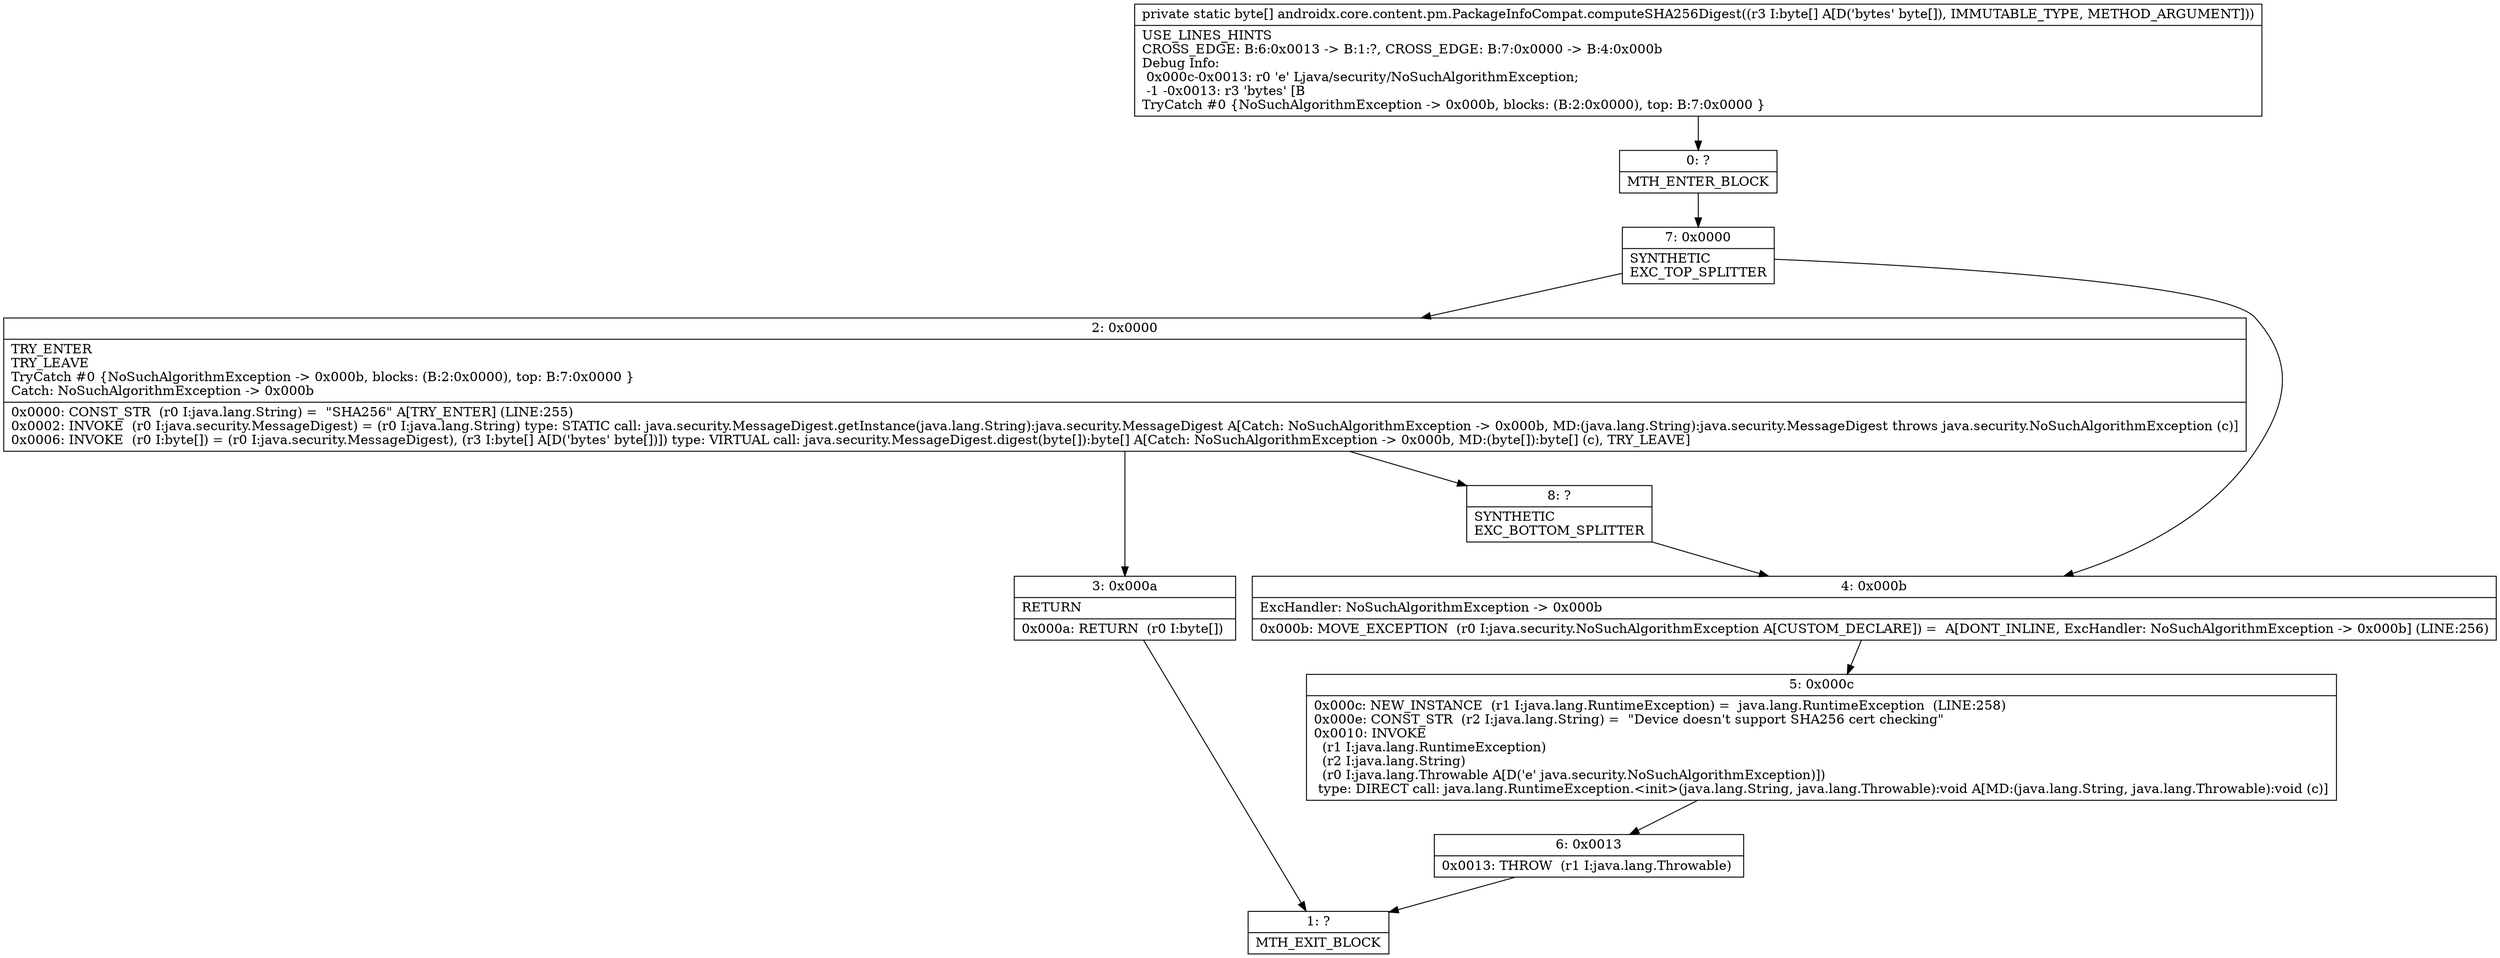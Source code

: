 digraph "CFG forandroidx.core.content.pm.PackageInfoCompat.computeSHA256Digest([B)[B" {
Node_0 [shape=record,label="{0\:\ ?|MTH_ENTER_BLOCK\l}"];
Node_7 [shape=record,label="{7\:\ 0x0000|SYNTHETIC\lEXC_TOP_SPLITTER\l}"];
Node_2 [shape=record,label="{2\:\ 0x0000|TRY_ENTER\lTRY_LEAVE\lTryCatch #0 \{NoSuchAlgorithmException \-\> 0x000b, blocks: (B:2:0x0000), top: B:7:0x0000 \}\lCatch: NoSuchAlgorithmException \-\> 0x000b\l|0x0000: CONST_STR  (r0 I:java.lang.String) =  \"SHA256\" A[TRY_ENTER] (LINE:255)\l0x0002: INVOKE  (r0 I:java.security.MessageDigest) = (r0 I:java.lang.String) type: STATIC call: java.security.MessageDigest.getInstance(java.lang.String):java.security.MessageDigest A[Catch: NoSuchAlgorithmException \-\> 0x000b, MD:(java.lang.String):java.security.MessageDigest throws java.security.NoSuchAlgorithmException (c)]\l0x0006: INVOKE  (r0 I:byte[]) = (r0 I:java.security.MessageDigest), (r3 I:byte[] A[D('bytes' byte[])]) type: VIRTUAL call: java.security.MessageDigest.digest(byte[]):byte[] A[Catch: NoSuchAlgorithmException \-\> 0x000b, MD:(byte[]):byte[] (c), TRY_LEAVE]\l}"];
Node_3 [shape=record,label="{3\:\ 0x000a|RETURN\l|0x000a: RETURN  (r0 I:byte[]) \l}"];
Node_1 [shape=record,label="{1\:\ ?|MTH_EXIT_BLOCK\l}"];
Node_8 [shape=record,label="{8\:\ ?|SYNTHETIC\lEXC_BOTTOM_SPLITTER\l}"];
Node_4 [shape=record,label="{4\:\ 0x000b|ExcHandler: NoSuchAlgorithmException \-\> 0x000b\l|0x000b: MOVE_EXCEPTION  (r0 I:java.security.NoSuchAlgorithmException A[CUSTOM_DECLARE]) =  A[DONT_INLINE, ExcHandler: NoSuchAlgorithmException \-\> 0x000b] (LINE:256)\l}"];
Node_5 [shape=record,label="{5\:\ 0x000c|0x000c: NEW_INSTANCE  (r1 I:java.lang.RuntimeException) =  java.lang.RuntimeException  (LINE:258)\l0x000e: CONST_STR  (r2 I:java.lang.String) =  \"Device doesn't support SHA256 cert checking\" \l0x0010: INVOKE  \l  (r1 I:java.lang.RuntimeException)\l  (r2 I:java.lang.String)\l  (r0 I:java.lang.Throwable A[D('e' java.security.NoSuchAlgorithmException)])\l type: DIRECT call: java.lang.RuntimeException.\<init\>(java.lang.String, java.lang.Throwable):void A[MD:(java.lang.String, java.lang.Throwable):void (c)]\l}"];
Node_6 [shape=record,label="{6\:\ 0x0013|0x0013: THROW  (r1 I:java.lang.Throwable) \l}"];
MethodNode[shape=record,label="{private static byte[] androidx.core.content.pm.PackageInfoCompat.computeSHA256Digest((r3 I:byte[] A[D('bytes' byte[]), IMMUTABLE_TYPE, METHOD_ARGUMENT]))  | USE_LINES_HINTS\lCROSS_EDGE: B:6:0x0013 \-\> B:1:?, CROSS_EDGE: B:7:0x0000 \-\> B:4:0x000b\lDebug Info:\l  0x000c\-0x0013: r0 'e' Ljava\/security\/NoSuchAlgorithmException;\l  \-1 \-0x0013: r3 'bytes' [B\lTryCatch #0 \{NoSuchAlgorithmException \-\> 0x000b, blocks: (B:2:0x0000), top: B:7:0x0000 \}\l}"];
MethodNode -> Node_0;Node_0 -> Node_7;
Node_7 -> Node_2;
Node_7 -> Node_4;
Node_2 -> Node_3;
Node_2 -> Node_8;
Node_3 -> Node_1;
Node_8 -> Node_4;
Node_4 -> Node_5;
Node_5 -> Node_6;
Node_6 -> Node_1;
}

